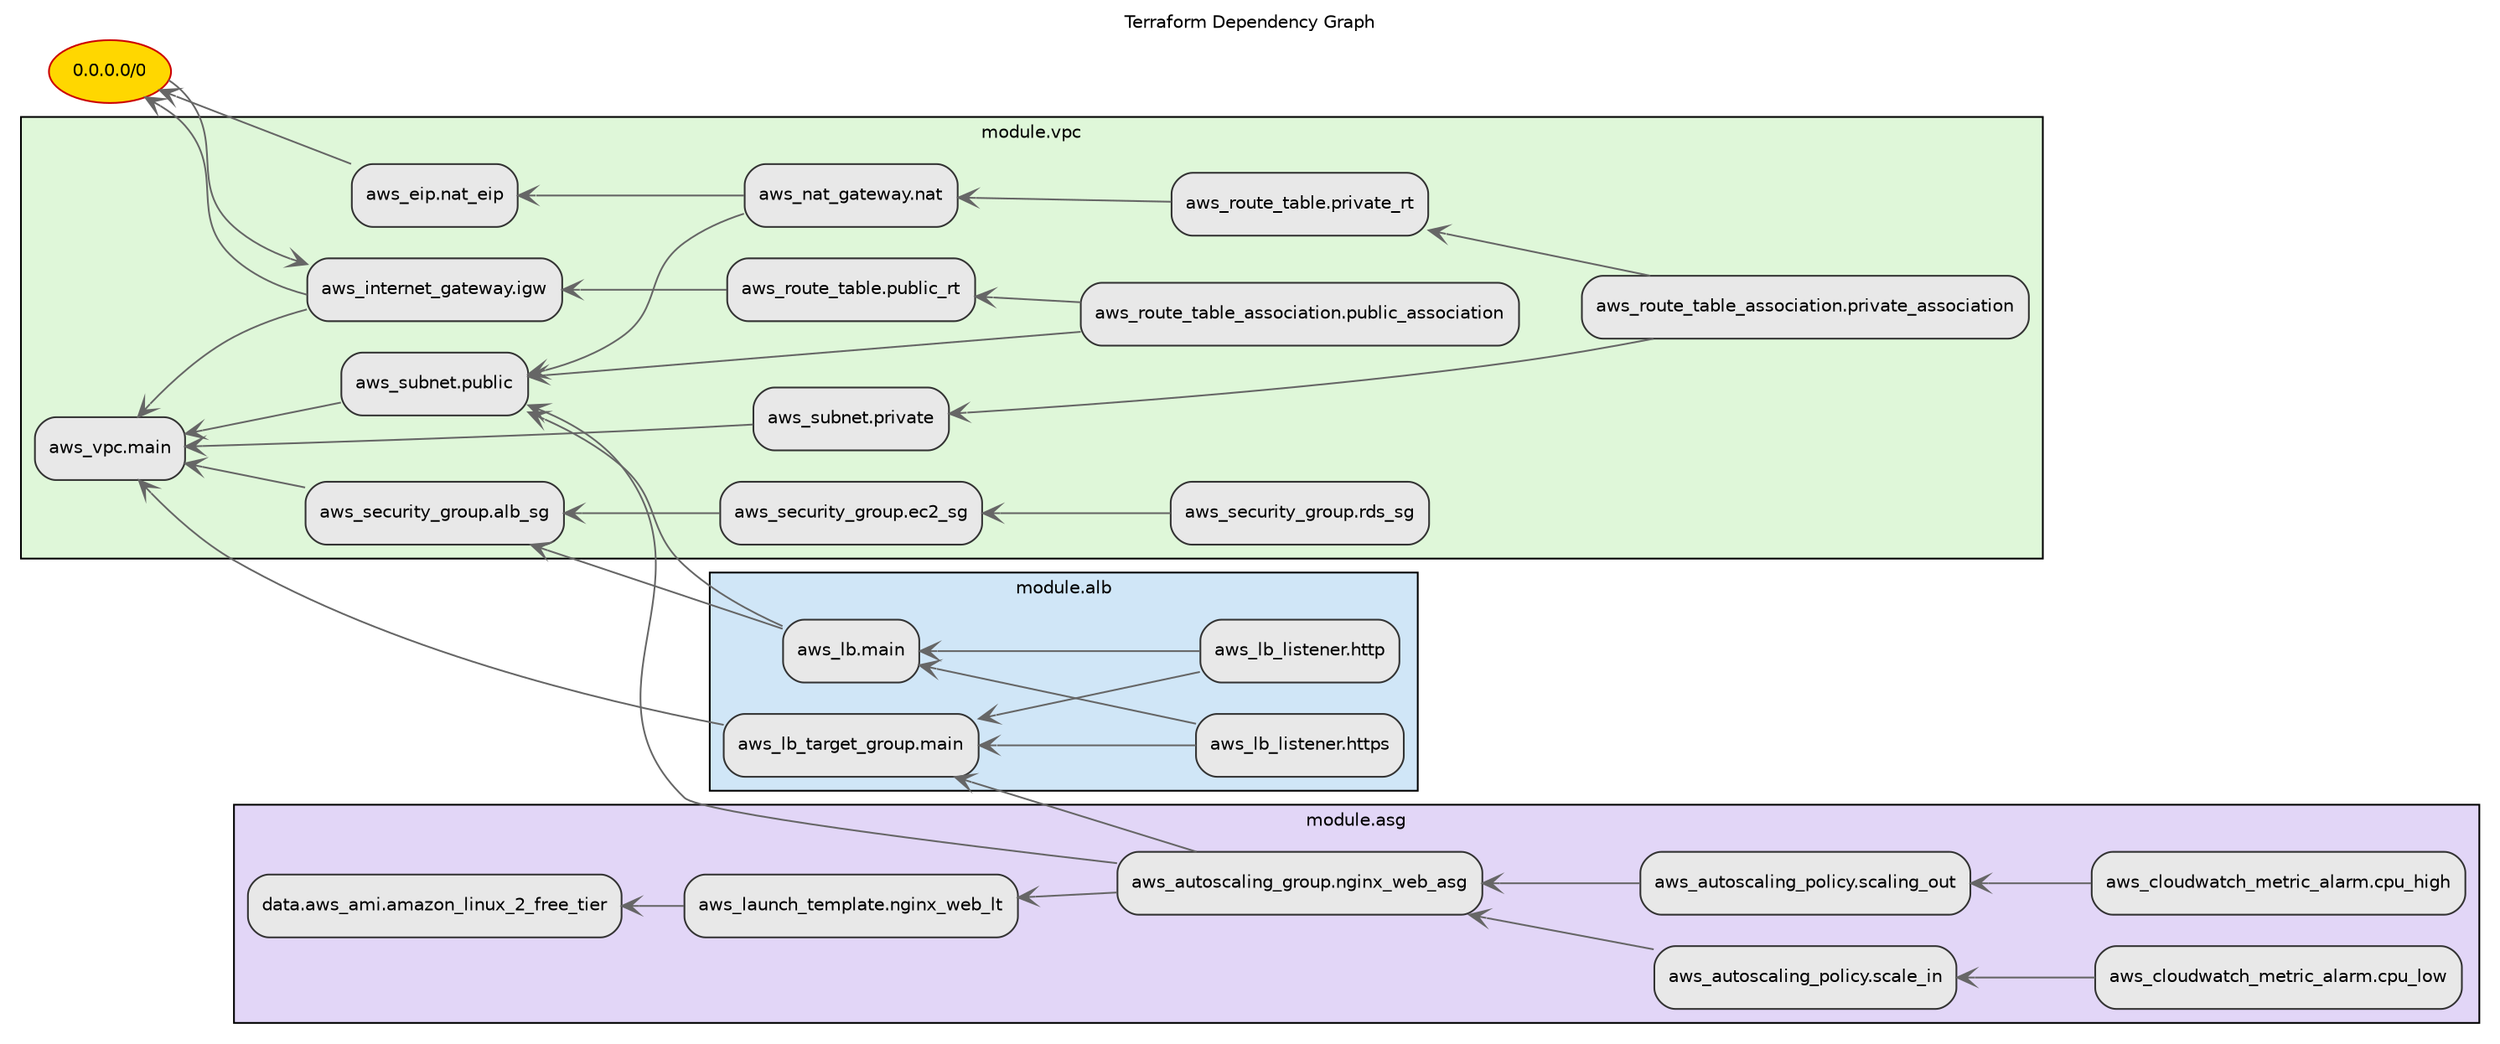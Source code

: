digraph G {
  // Set overall layout and graph attributes
  rankdir="RL";
  bgcolor="#ffffff";
  fontname="Helvetica";
  fontsize=10;
  label="Terraform Dependency Graph";
  labelloc="t";
  labeljust="c";

  // Global node styling
  node [
    shape=box,
    style="rounded,filled",
    fontname="Helvetica",
    fontsize=10,
    fillcolor="#E8E8E8",
    color="#333333"
  ];

  // Global edge styling
  edge [
    fontname="Helvetica",
    fontsize=8,
    color="#666666",
    arrowhead=vee
  ];

  // Define an external connectivity node for 0.0.0.0/0
  "anywhere" [label="0.0.0.0/0", shape=ellipse, style="filled", fillcolor="#FFD700", fontname="Helvetica", fontsize=10, color="#CC0000"];

  // Cluster for module.alb
  subgraph cluster_module_alb {
    label = "module.alb";
    style=filled;
    fillcolor="#D0E6F7";
    fontname="Helvetica";
    "module.alb.aws_lb.main" [label="aws_lb.main"];
    "module.alb.aws_lb_listener.http" [label="aws_lb_listener.http"];
    "module.alb.aws_lb_listener.https" [label="aws_lb_listener.https"];
    "module.alb.aws_lb_target_group.main" [label="aws_lb_target_group.main"];
  }

  // Cluster for module.asg
  subgraph cluster_module_asg {
    label = "module.asg";
    style=filled;
    fillcolor="#E2D6F7";
    fontname="Helvetica";
    "module.asg.data.aws_ami.amazon_linux_2_free_tier" [label="data.aws_ami.amazon_linux_2_free_tier"];
    "module.asg.aws_autoscaling_group.nginx_web_asg" [label="aws_autoscaling_group.nginx_web_asg"];
    "module.asg.aws_autoscaling_policy.scale_in" [label="aws_autoscaling_policy.scale_in"];
    "module.asg.aws_autoscaling_policy.scaling_out" [label="aws_autoscaling_policy.scaling_out"];
    "module.asg.aws_cloudwatch_metric_alarm.cpu_high" [label="aws_cloudwatch_metric_alarm.cpu_high"];
    "module.asg.aws_cloudwatch_metric_alarm.cpu_low" [label="aws_cloudwatch_metric_alarm.cpu_low"];
    "module.asg.aws_launch_template.nginx_web_lt" [label="aws_launch_template.nginx_web_lt"];
  }

  // Cluster for module.vpc
  subgraph cluster_module_vpc {
    label = "module.vpc";
    style=filled;
    fillcolor="#DFF7D9";
    fontname="Helvetica";
    "module.vpc.aws_eip.nat_eip" [label="aws_eip.nat_eip"];
    "module.vpc.aws_internet_gateway.igw" [label="aws_internet_gateway.igw"];
    "module.vpc.aws_nat_gateway.nat" [label="aws_nat_gateway.nat"];
    "module.vpc.aws_route_table.private_rt" [label="aws_route_table.private_rt"];
    "module.vpc.aws_route_table.public_rt" [label="aws_route_table.public_rt"];
    "module.vpc.aws_route_table_association.private_association" [label="aws_route_table_association.private_association"];
    "module.vpc.aws_route_table_association.public_association" [label="aws_route_table_association.public_association"];
    "module.vpc.aws_security_group.alb_sg" [label="aws_security_group.alb_sg"];
    "module.vpc.aws_security_group.ec2_sg" [label="aws_security_group.ec2_sg"];
    "module.vpc.aws_security_group.rds_sg" [label="aws_security_group.rds_sg"];
    "module.vpc.aws_subnet.private" [label="aws_subnet.private"];
    "module.vpc.aws_subnet.public" [label="aws_subnet.public"];
    "module.vpc.aws_vpc.main" [label="aws_vpc.main"];
  }

  // Define edges between resources
  "module.alb.aws_lb.main" -> "module.vpc.aws_security_group.alb_sg";
  "module.alb.aws_lb.main" -> "module.vpc.aws_subnet.public";
  "module.alb.aws_lb_listener.http" -> "module.alb.aws_lb.main";
  "module.alb.aws_lb_listener.http" -> "module.alb.aws_lb_target_group.main";
  "module.alb.aws_lb_listener.https" -> "module.alb.aws_lb.main";
  "module.alb.aws_lb_listener.https" -> "module.alb.aws_lb_target_group.main";
  "module.alb.aws_lb_target_group.main" -> "module.vpc.aws_vpc.main";
  "module.asg.aws_autoscaling_group.nginx_web_asg" -> "module.alb.aws_lb_target_group.main";
  "module.asg.aws_autoscaling_group.nginx_web_asg" -> "module.asg.aws_launch_template.nginx_web_lt";
  "module.asg.aws_autoscaling_group.nginx_web_asg" -> "module.vpc.aws_subnet.public";
  "module.asg.aws_autoscaling_policy.scale_in" -> "module.asg.aws_autoscaling_group.nginx_web_asg";
  "module.asg.aws_autoscaling_policy.scaling_out" -> "module.asg.aws_autoscaling_group.nginx_web_asg";
  "module.asg.aws_cloudwatch_metric_alarm.cpu_high" -> "module.asg.aws_autoscaling_policy.scaling_out";
  "module.asg.aws_cloudwatch_metric_alarm.cpu_low" -> "module.asg.aws_autoscaling_policy.scale_in";
  "module.asg.aws_launch_template.nginx_web_lt" -> "module.asg.data.aws_ami.amazon_linux_2_free_tier";
  "module.vpc.aws_internet_gateway.igw" -> "module.vpc.aws_vpc.main";
  // Connect external communication: Internet Gateway to Anywhere
  "module.vpc.aws_internet_gateway.igw" -> "anywhere";
  "anywhere" -> "module.vpc.aws_internet_gateway.igw";
  "module.vpc.aws_eip.nat_eip" -> "anywhere";
  "module.vpc.aws_nat_gateway.nat" -> "module.vpc.aws_eip.nat_eip";
  "module.vpc.aws_nat_gateway.nat" -> "module.vpc.aws_subnet.public";
  "module.vpc.aws_route_table.private_rt" -> "module.vpc.aws_nat_gateway.nat";
  "module.vpc.aws_route_table.public_rt" -> "module.vpc.aws_internet_gateway.igw";
  "module.vpc.aws_route_table_association.private_association" -> "module.vpc.aws_route_table.private_rt";
  "module.vpc.aws_route_table_association.private_association" -> "module.vpc.aws_subnet.private";
  "module.vpc.aws_route_table_association.public_association" -> "module.vpc.aws_route_table.public_rt";
  "module.vpc.aws_route_table_association.public_association" -> "module.vpc.aws_subnet.public";
  "module.vpc.aws_security_group.alb_sg" -> "module.vpc.aws_vpc.main";
  "module.vpc.aws_security_group.ec2_sg" -> "module.vpc.aws_security_group.alb_sg";
  "module.vpc.aws_security_group.rds_sg" -> "module.vpc.aws_security_group.ec2_sg";
  "module.vpc.aws_subnet.private" -> "module.vpc.aws_vpc.main";
  "module.vpc.aws_subnet.public" -> "module.vpc.aws_vpc.main";
}

